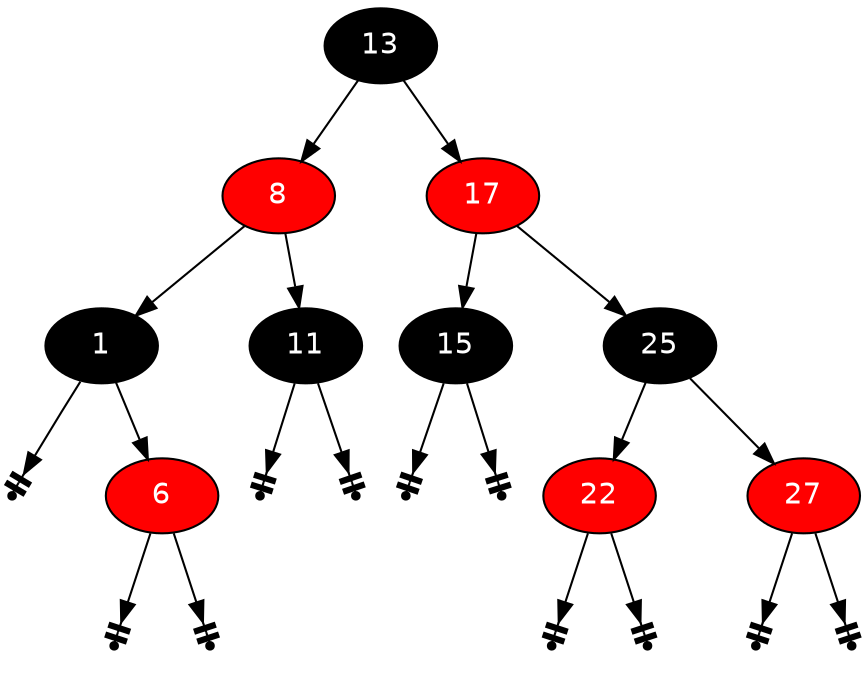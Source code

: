 digraph G {
	graph [fontname = "Helvetica"];
	node [fontname = "Helvetica"];
	edge [fontname = "Helvetica"];

	13 [style=filled, fillcolor=black, fontcolor=white];
	13 -> 8;
	m13 [label="", width=0.1, style=invis];
	13 -> m13 [style=invis];
	17 [style=filled, fillcolor=red, fontcolor=white];
	13 -> 17;
	{rank=same 8 -> m13 -> 17 [style=invis]};
	
	8 [style=filled, fillcolor=red, fontcolor=white];
	1 [style=filled, fillcolor=black, fontcolor=white];
	8 -> 1;
	m8 [label="", width=0.1, style=invis];
	8 -> m8 [style=invis];
	11 [style=filled, fillcolor=black, fontcolor=white];
	8 -> 11;
	{rank=same 1 -> m8 -> 11 [style=invis]};

	l1 [shape=point];
	1 -> l1 [arrowhead=teeteenormal];
	m1 [label="", width=0.1, style=invis];
	1 -> m1 [style=invis];
	6 [style=filled, fillcolor=red, fontcolor=white];
	1 -> 6;
	{rank=same l1 -> m1 -> 6 [style=invis]};

	15 [style=filled, fillcolor=black, fontcolor=white];
	17 -> 15;
	m17 [label="", width=0.1, style=invis];
	17 -> m17 [style=invis];
	25 [style=filled, fillcolor=black, fontcolor=white];
	17 -> 25;
	{rank=same 15 -> m17 -> 25 [style=invis]};

	22 [style=filled, fillcolor=red, fontcolor=white];
	25 -> 22;
	m25 [label="", width=0.1, style=invis];
	25 -> m25 [style=invis];
	27 [style=filled, fillcolor=red, fontcolor=white];
	25 -> 27;
	{rank=same 22 -> m25 -> 27 [style=invis]};

	l6 [shape=point];
	6 -> l6 [arrowhead=teeteenormal];
	m6 [label="", width=0.1, style=invis];
	6 -> m6 [style=invis];
	r6 [shape=point];
	6 -> r6 [arrowhead=teeteenormal];
	{rank=same l6 -> m6 -> r6 [style=invis]};

	l11 [shape=point];
	11 -> l11 [arrowhead=teeteenormal];
	m11 [label="", width=0.1, style=invis];
	11 -> m11 [style=invis];
	r11 [shape=point];
	11 -> r11 [arrowhead=teeteenormal];
	{rank=same l11 -> m11 -> r11 [style=invis]};
	
	l15 [shape=point];
	15 -> l15 [arrowhead=teeteenormal];
	m15 [label="", width=0.1, style=invis];
	15 -> m15 [style=invis];
	r15 [shape=point];
	15 -> r15 [arrowhead=teeteenormal];
	{rank=same l15 -> m15 -> r15 [style=invis]};
	
	l22 [shape=point];
	22 -> l22 [arrowhead=teeteenormal];
	m22 [label="", width=0.1, style=invis];
	22 -> m22 [style=invis];
	r22 [shape=point];
	22 -> r22 [arrowhead=teeteenormal];
	{rank=same l22 -> m22 -> r22 [style=invis]};
	
	l27 [shape=point];
	27 -> l27 [arrowhead=teeteenormal];
	m27 [label="", width=0.1, style=invis];
	27 -> m27 [style=invis];
	r27 [shape=point];
	27 -> r27 [arrowhead=teeteenormal];
	{rank=same l27 -> m27 -> r27 [style=invis]};
}
